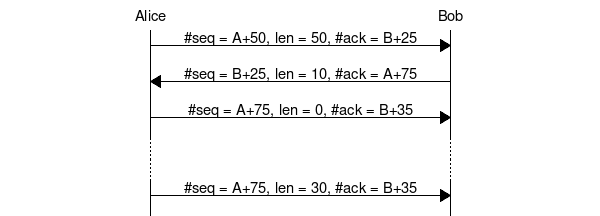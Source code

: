 msc {
 arcgradient = 0;

 A[label="Alice"], B[label="Bob"];

 A => B [label="#seq = A+50, len = 50, #ack = B+25"];
 B => A [label="#seq = B+25, len = 10, #ack = A+75"];
 A => B [label="#seq = A+75, len = 0, #ack = B+35"];
 
 ...;
 ...;
 
 A => B [label="#seq = A+75, len = 30, #ack = B+35"];
}

